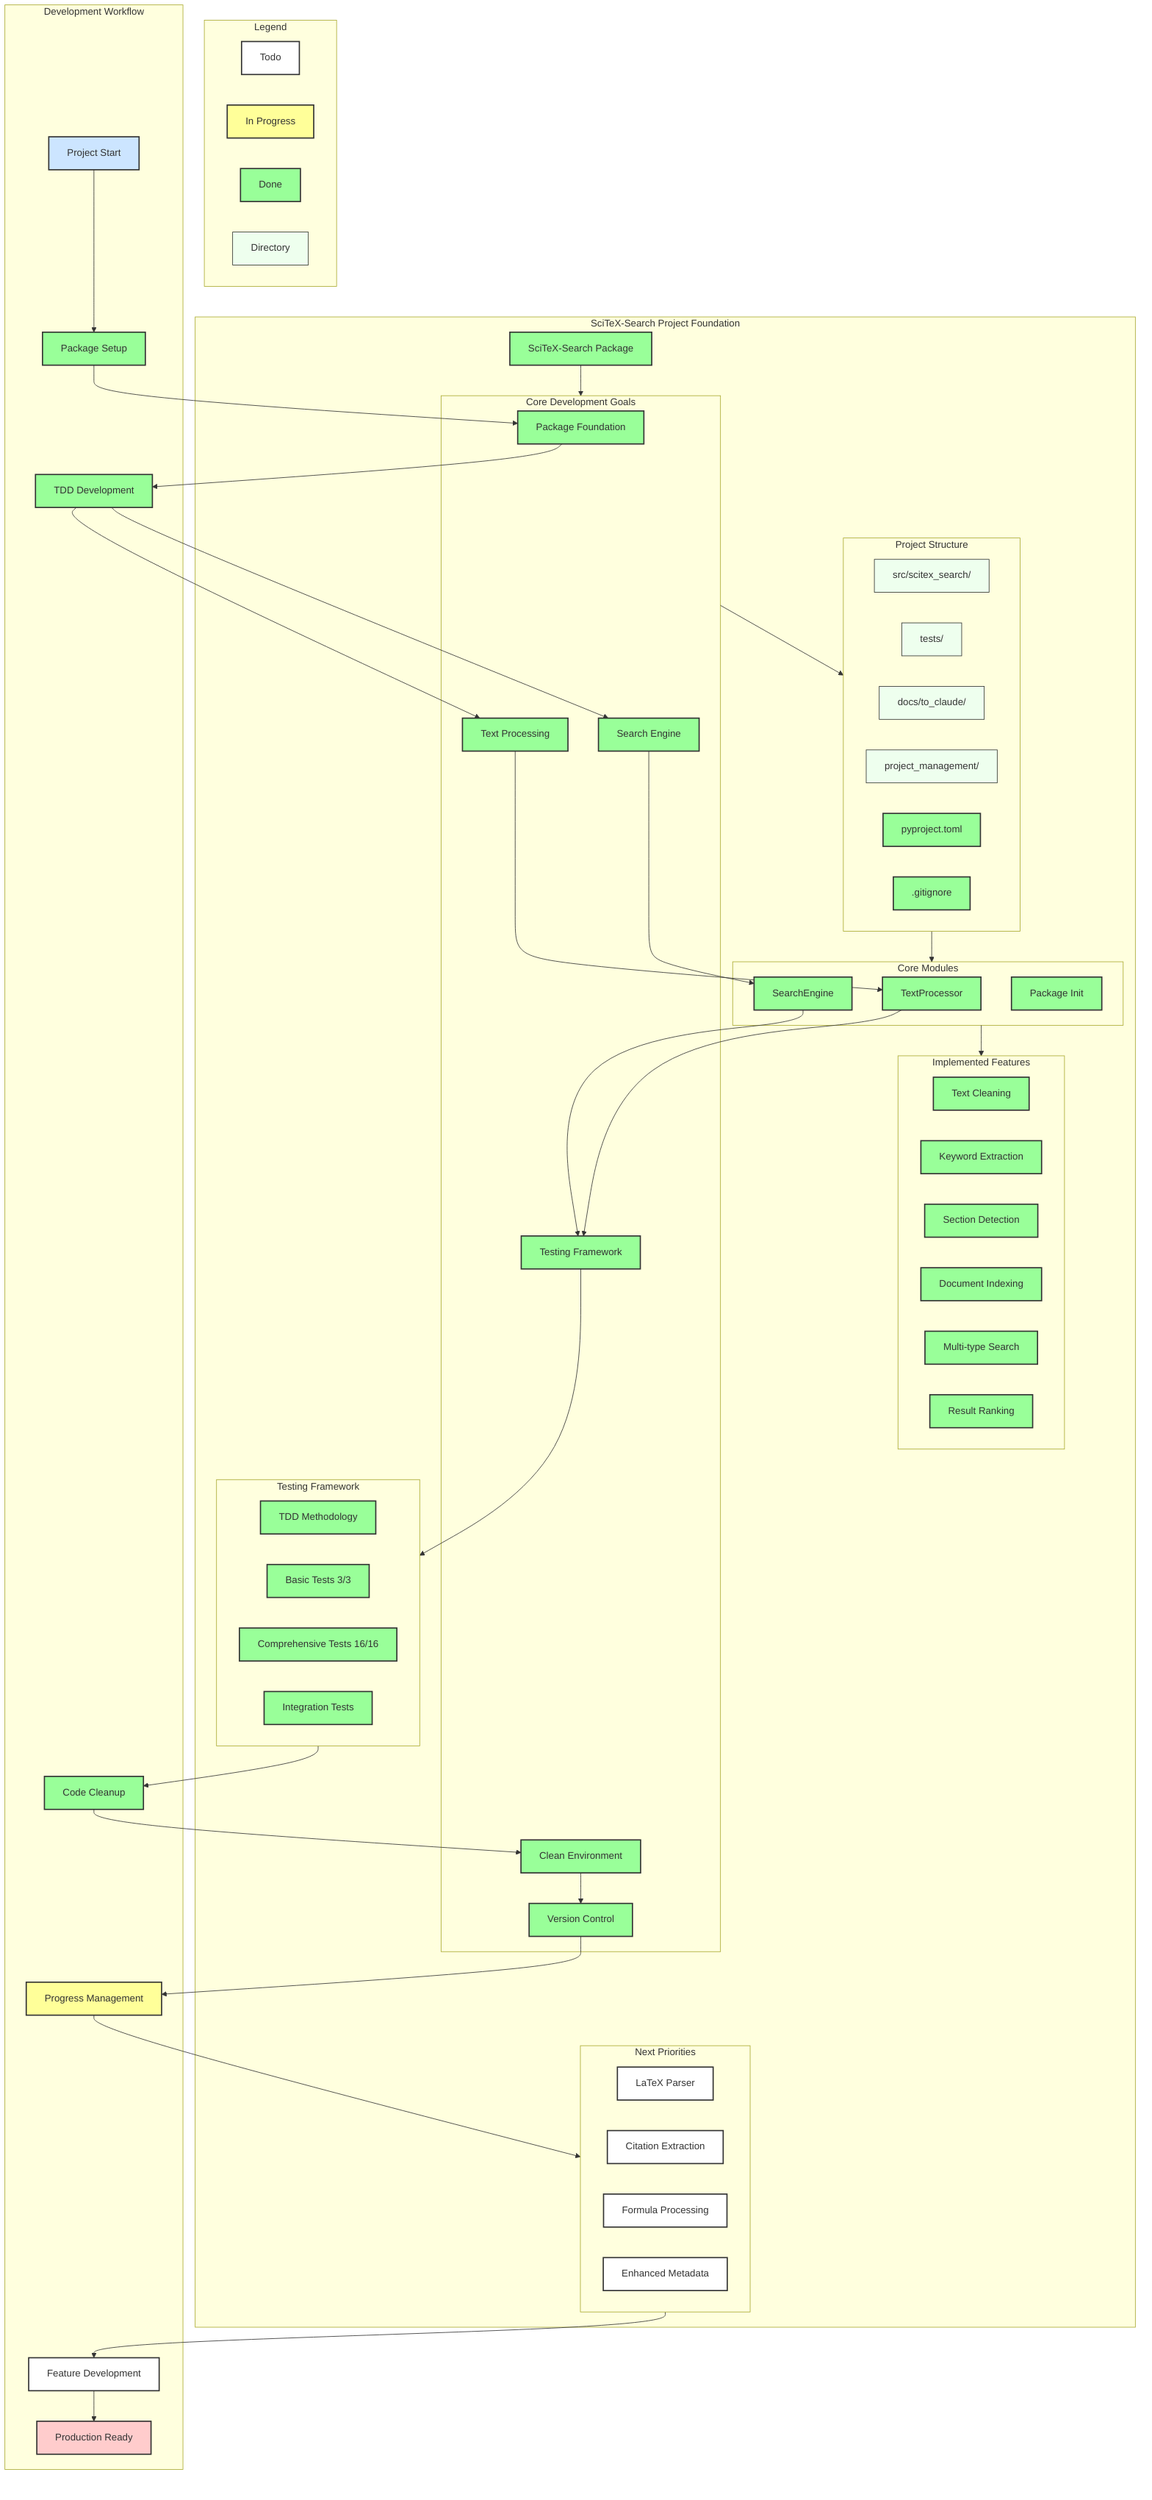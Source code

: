 graph TD
    subgraph Legend
        Z1[Todo]:::todo
        Z2[In Progress]:::inProgress
        Z3[Done]:::done
        Z4[Directory]:::directory
    end
    
    subgraph Project[SciTeX-Search Project Foundation]
        PROJ[SciTeX-Search Package]:::done
        
        subgraph CORE[Core Development Goals]
            G1[Package Foundation]:::done
            G2[Text Processing]:::done
            G3[Search Engine]:::done
            G4[Testing Framework]:::done
            G5[Clean Environment]:::done
            G6[Version Control]:::done
        end
        
        subgraph STRUCT[Project Structure]
            SRC[src/scitex_search/]:::directory
            TESTS[tests/]:::directory
            DOCS[docs/to_claude/]:::directory
            PM[project_management/]:::directory
            PKG[pyproject.toml]:::done
            GIT[.gitignore]:::done
        end
        
        subgraph MODULES[Core Modules]
            TP[TextProcessor]:::done
            SE[SearchEngine]:::done
            INIT[Package Init]:::done
        end
        
        subgraph TESTING[Testing Framework]
            TDD[TDD Methodology]:::done
            BASIC[Basic Tests 3/3]:::done
            COMP[Comprehensive Tests 16/16]:::done
            INTEG[Integration Tests]:::done
        end
        
        subgraph FEATURES[Implemented Features]
            CLEAN[Text Cleaning]:::done
            KEYWORDS[Keyword Extraction]:::done
            SECTIONS[Section Detection]:::done
            INDEX[Document Indexing]:::done
            SEARCH[Multi-type Search]:::done
            RANK[Result Ranking]:::done
        end
        
        subgraph FUTURE[Next Priorities]
            LATEX[LaTeX Parser]:::todo
            CITE[Citation Extraction]:::todo
            FORMULA[Formula Processing]:::todo
            META[Enhanced Metadata]:::todo
        end
    end
    
    subgraph WORKFLOW[Development Workflow]
        START[Project Start]:::starttag
        SETUP[Package Setup]:::done
        TDDEV[TDD Development]:::done
        CLEANUP[Code Cleanup]:::done
        MGMT[Progress Management]:::inProgress
        NEXT[Feature Development]:::todo
        END[Production Ready]:::endtag
    end
    
    START --> SETUP
    SETUP --> G1
    G1 --> TDDEV
    TDDEV --> G2
    TDDEV --> G3
    G2 --> TP
    G3 --> SE
    TP --> G4
    SE --> G4
    G4 --> TESTING
    TESTING --> CLEANUP
    CLEANUP --> G5
    G5 --> G6
    G6 --> MGMT
    MGMT --> FUTURE
    FUTURE --> NEXT
    NEXT --> END
    
    PROJ --> CORE
    CORE --> STRUCT
    STRUCT --> MODULES
    MODULES --> FEATURES
    
    classDef starttag fill:#cce5ff,stroke:#333,stroke-width:2px;
    classDef done fill:#9f9,stroke:#333,stroke-width:2px;
    classDef inProgress fill:#ff9,stroke:#333,stroke-width:2px;
    classDef todo fill:#fff,stroke:#333,stroke-width:2px;
    classDef directory fill:#efe,stroke:#333,stroke-width:1px;
    classDef endtag fill:#fcc,stroke:#333,stroke-width:2px;